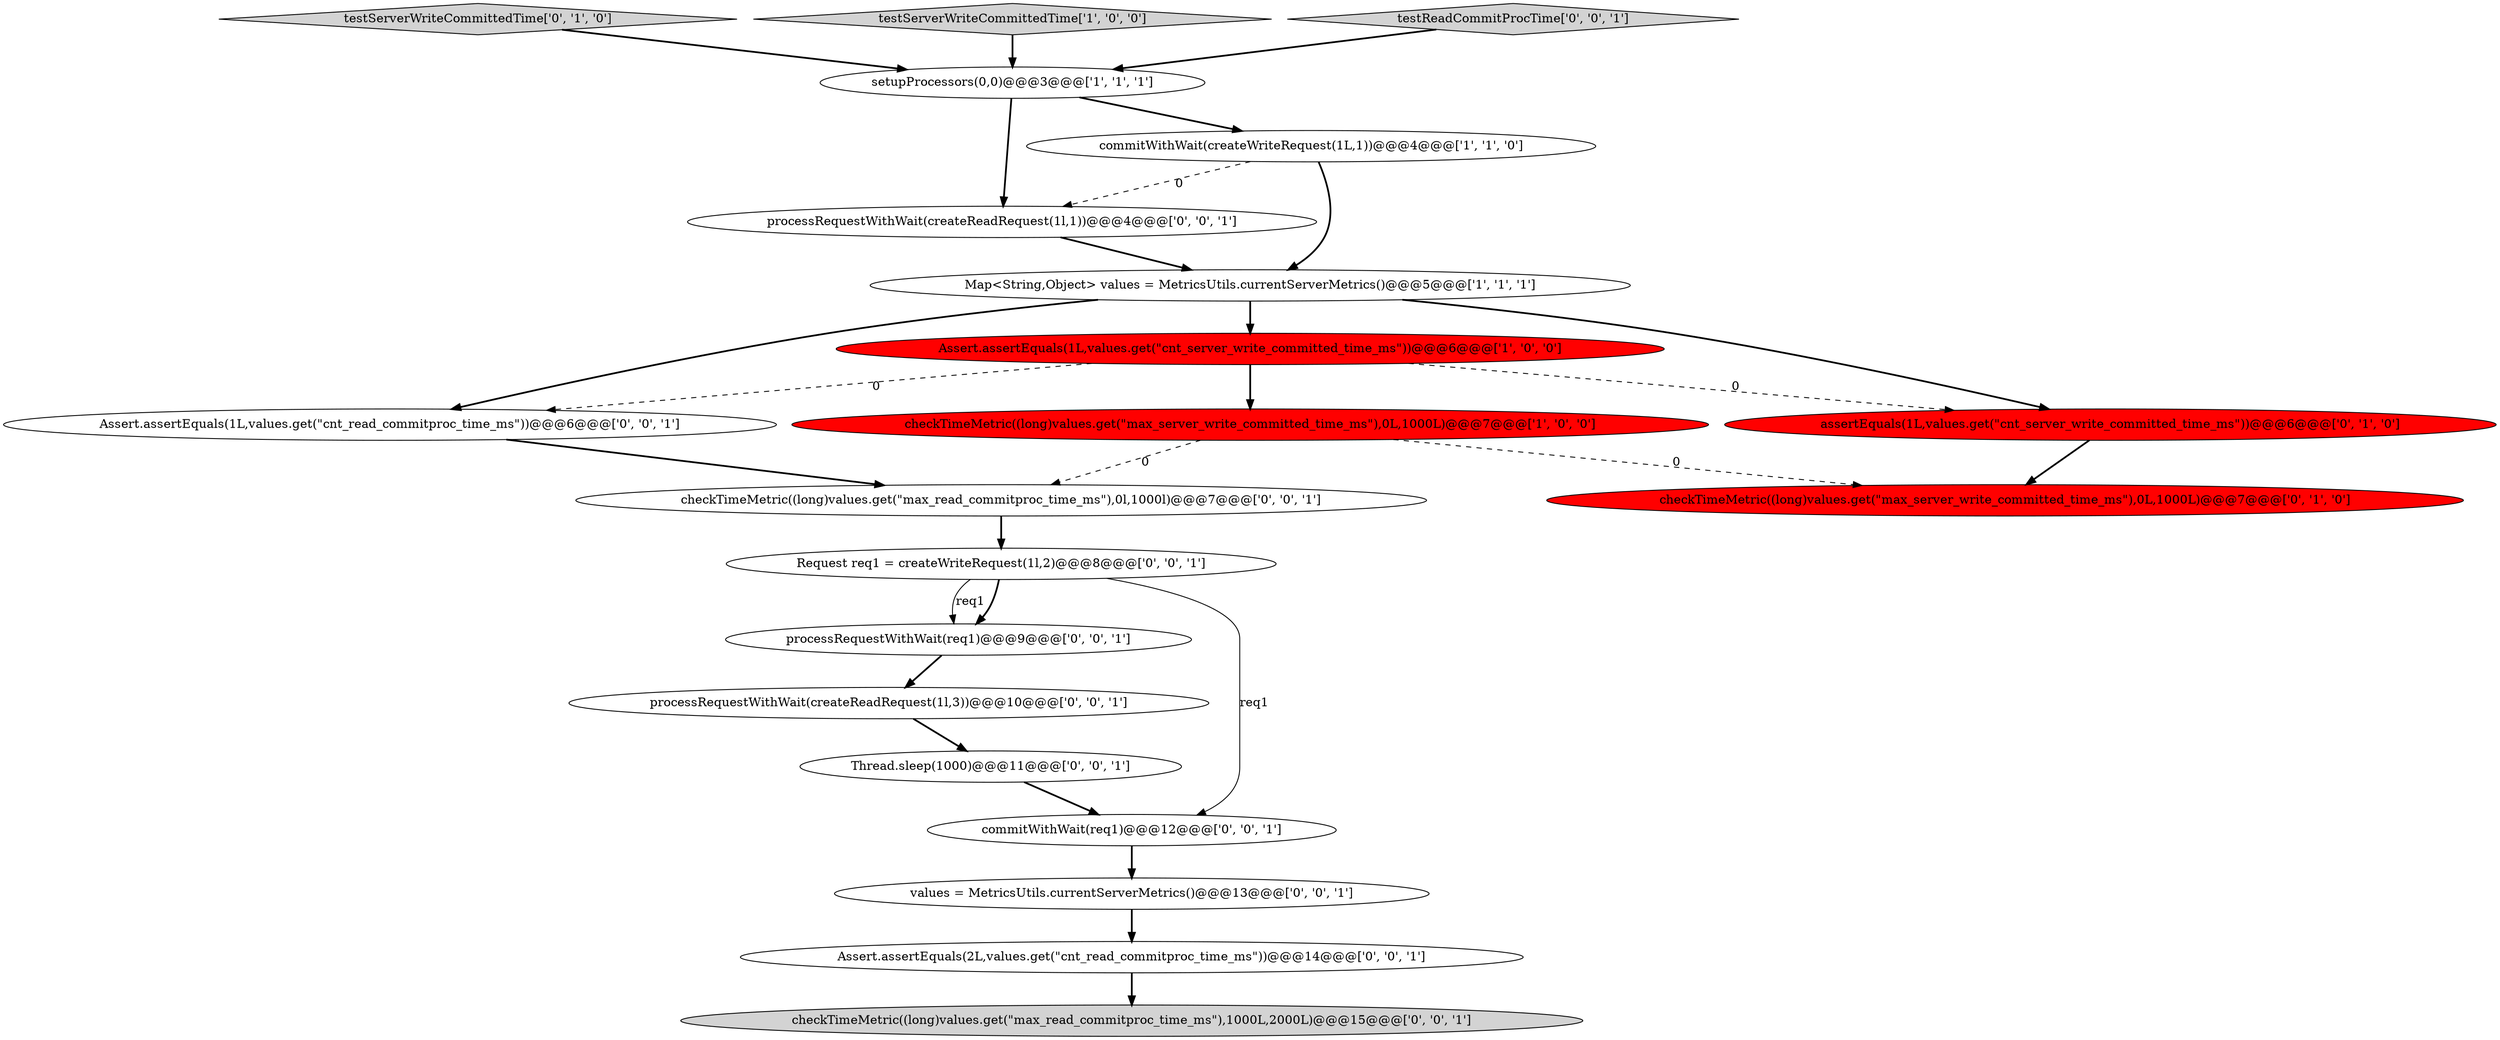 digraph {
8 [style = filled, label = "checkTimeMetric((long)values.get(\"max_server_write_committed_time_ms\"),0L,1000L)@@@7@@@['0', '1', '0']", fillcolor = red, shape = ellipse image = "AAA1AAABBB2BBB"];
20 [style = filled, label = "Assert.assertEquals(2L,values.get(\"cnt_read_commitproc_time_ms\"))@@@14@@@['0', '0', '1']", fillcolor = white, shape = ellipse image = "AAA0AAABBB3BBB"];
7 [style = filled, label = "testServerWriteCommittedTime['0', '1', '0']", fillcolor = lightgray, shape = diamond image = "AAA0AAABBB2BBB"];
9 [style = filled, label = "values = MetricsUtils.currentServerMetrics()@@@13@@@['0', '0', '1']", fillcolor = white, shape = ellipse image = "AAA0AAABBB3BBB"];
11 [style = filled, label = "processRequestWithWait(req1)@@@9@@@['0', '0', '1']", fillcolor = white, shape = ellipse image = "AAA0AAABBB3BBB"];
18 [style = filled, label = "Assert.assertEquals(1L,values.get(\"cnt_read_commitproc_time_ms\"))@@@6@@@['0', '0', '1']", fillcolor = white, shape = ellipse image = "AAA0AAABBB3BBB"];
1 [style = filled, label = "Map<String,Object> values = MetricsUtils.currentServerMetrics()@@@5@@@['1', '1', '1']", fillcolor = white, shape = ellipse image = "AAA0AAABBB1BBB"];
3 [style = filled, label = "checkTimeMetric((long)values.get(\"max_server_write_committed_time_ms\"),0L,1000L)@@@7@@@['1', '0', '0']", fillcolor = red, shape = ellipse image = "AAA1AAABBB1BBB"];
15 [style = filled, label = "processRequestWithWait(createReadRequest(1l,3))@@@10@@@['0', '0', '1']", fillcolor = white, shape = ellipse image = "AAA0AAABBB3BBB"];
5 [style = filled, label = "setupProcessors(0,0)@@@3@@@['1', '1', '1']", fillcolor = white, shape = ellipse image = "AAA0AAABBB1BBB"];
13 [style = filled, label = "processRequestWithWait(createReadRequest(1l,1))@@@4@@@['0', '0', '1']", fillcolor = white, shape = ellipse image = "AAA0AAABBB3BBB"];
12 [style = filled, label = "commitWithWait(req1)@@@12@@@['0', '0', '1']", fillcolor = white, shape = ellipse image = "AAA0AAABBB3BBB"];
6 [style = filled, label = "assertEquals(1L,values.get(\"cnt_server_write_committed_time_ms\"))@@@6@@@['0', '1', '0']", fillcolor = red, shape = ellipse image = "AAA1AAABBB2BBB"];
10 [style = filled, label = "checkTimeMetric((long)values.get(\"max_read_commitproc_time_ms\"),1000L,2000L)@@@15@@@['0', '0', '1']", fillcolor = lightgray, shape = ellipse image = "AAA0AAABBB3BBB"];
16 [style = filled, label = "Request req1 = createWriteRequest(1l,2)@@@8@@@['0', '0', '1']", fillcolor = white, shape = ellipse image = "AAA0AAABBB3BBB"];
14 [style = filled, label = "Thread.sleep(1000)@@@11@@@['0', '0', '1']", fillcolor = white, shape = ellipse image = "AAA0AAABBB3BBB"];
4 [style = filled, label = "Assert.assertEquals(1L,values.get(\"cnt_server_write_committed_time_ms\"))@@@6@@@['1', '0', '0']", fillcolor = red, shape = ellipse image = "AAA1AAABBB1BBB"];
2 [style = filled, label = "testServerWriteCommittedTime['1', '0', '0']", fillcolor = lightgray, shape = diamond image = "AAA0AAABBB1BBB"];
0 [style = filled, label = "commitWithWait(createWriteRequest(1L,1))@@@4@@@['1', '1', '0']", fillcolor = white, shape = ellipse image = "AAA0AAABBB1BBB"];
17 [style = filled, label = "testReadCommitProcTime['0', '0', '1']", fillcolor = lightgray, shape = diamond image = "AAA0AAABBB3BBB"];
19 [style = filled, label = "checkTimeMetric((long)values.get(\"max_read_commitproc_time_ms\"),0l,1000l)@@@7@@@['0', '0', '1']", fillcolor = white, shape = ellipse image = "AAA0AAABBB3BBB"];
4->18 [style = dashed, label="0"];
4->3 [style = bold, label=""];
1->4 [style = bold, label=""];
17->5 [style = bold, label=""];
16->11 [style = bold, label=""];
15->14 [style = bold, label=""];
18->19 [style = bold, label=""];
1->18 [style = bold, label=""];
9->20 [style = bold, label=""];
4->6 [style = dashed, label="0"];
12->9 [style = bold, label=""];
13->1 [style = bold, label=""];
11->15 [style = bold, label=""];
19->16 [style = bold, label=""];
20->10 [style = bold, label=""];
3->19 [style = dashed, label="0"];
7->5 [style = bold, label=""];
1->6 [style = bold, label=""];
5->0 [style = bold, label=""];
16->11 [style = solid, label="req1"];
0->1 [style = bold, label=""];
5->13 [style = bold, label=""];
14->12 [style = bold, label=""];
16->12 [style = solid, label="req1"];
6->8 [style = bold, label=""];
0->13 [style = dashed, label="0"];
3->8 [style = dashed, label="0"];
2->5 [style = bold, label=""];
}
